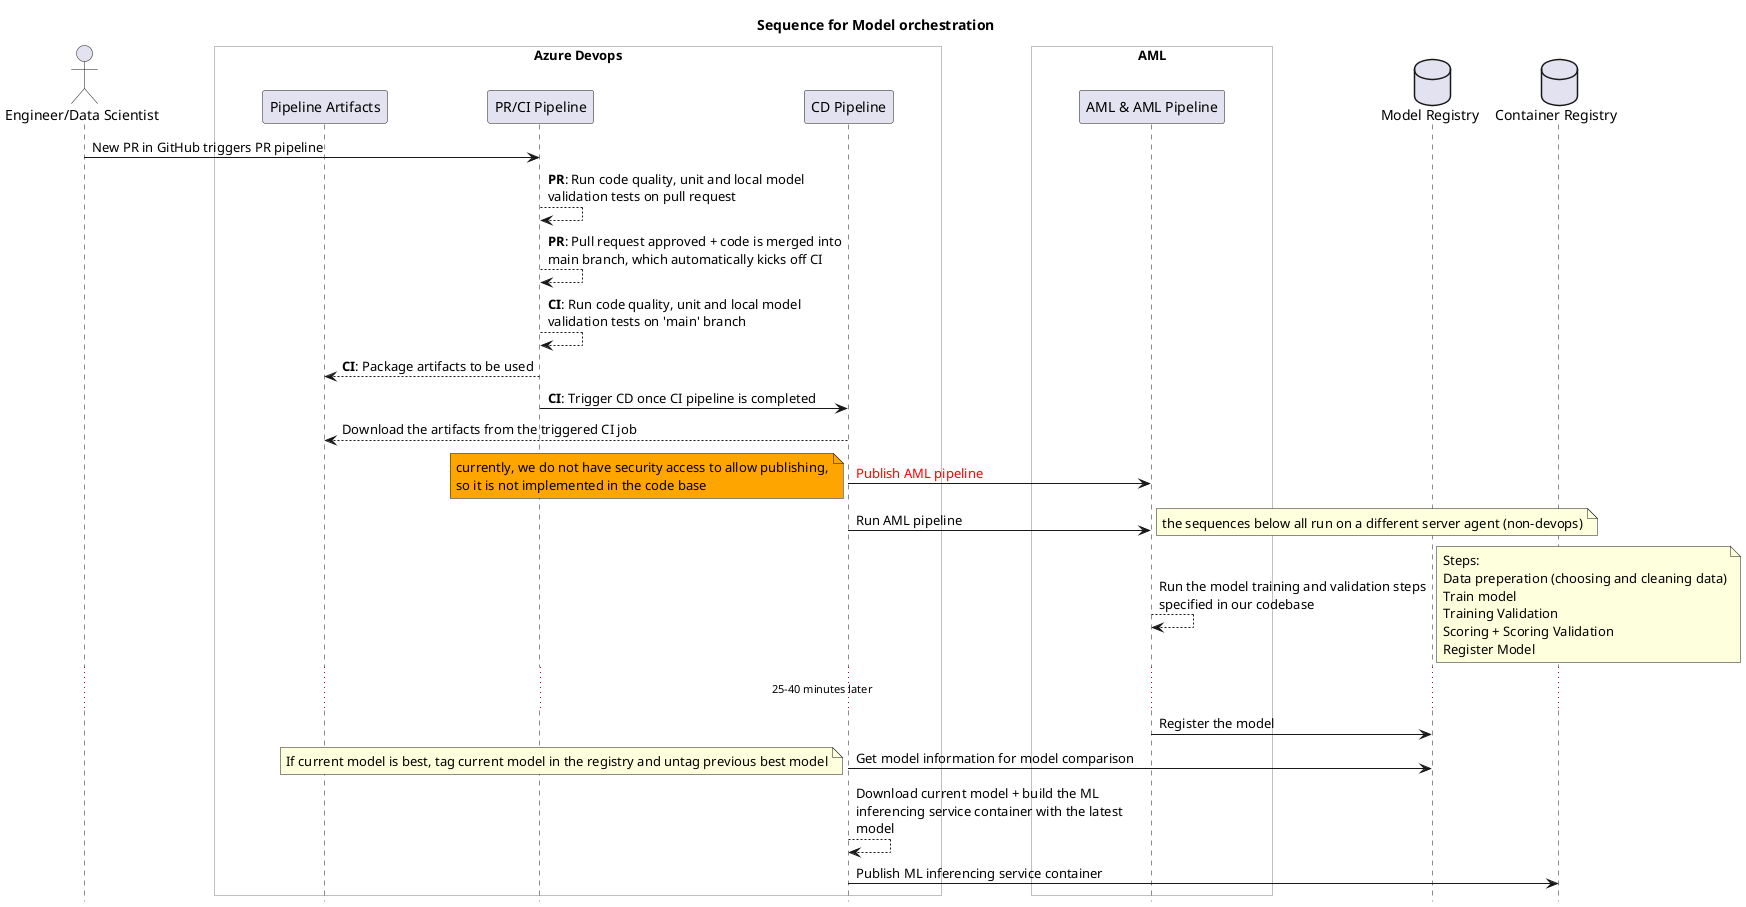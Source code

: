 @startuml ml-ci-cd-sequence
hide footbox
skinparam maxMessageSize 300
skinparam ParticipantPadding 44
skinparam BoxPadding 44
skinparam SequenceBoxBorderColor #Gray

title Sequence for Model orchestration

actor Engineer as "Engineer/Data Scientist"
box "Azure Devops" #White
participant pip as "Pipeline Artifacts"
participant ci as "PR/CI Pipeline"
participant cd as "CD Pipeline"
end box
box "AML" #White
participant amlP as "AML & AML Pipeline"
end box
database Mregistry as "Model Registry"
database Cregistry as "Container Registry"

Engineer -> ci : New PR in GitHub triggers PR pipeline
ci --> ci: **PR**: Run code quality, unit and local model validation tests on pull request
ci --> ci : **PR**: Pull request approved + code is merged into main branch, which automatically kicks off CI
ci --> ci: **CI**: Run code quality, unit and local model validation tests on 'main' branch
ci --> pip: **CI**: Package artifacts to be used
ci -> cd: **CI**: Trigger CD once CI pipeline is completed
cd --> pip: Download the artifacts from the triggered CI job
cd -> amlP: <color red>Publish AML pipeline
note left #orange
currently, we do not have security access to allow publishing,
so it is not implemented in the code base
end note
cd -> amlP: Run AML pipeline
note right
the sequences below all run on a different server agent (non-devops)
end note
amlP --> amlP: Run the model training and validation steps specified in our codebase
note right
Steps:
Data preperation (choosing and cleaning data)
Train model
Training Validation
Scoring + Scoring Validation
Register Model
end note
...25-40 minutes later...
amlP -> Mregistry: Register the model
cd -> Mregistry: Get model information for model comparison
note left
If current model is best, tag current model in the registry and untag previous best model
end note
cd --> cd: Download current model + build the ML inferencing service container with the latest model
cd -> Cregistry: Publish ML inferencing service container
@enduml
